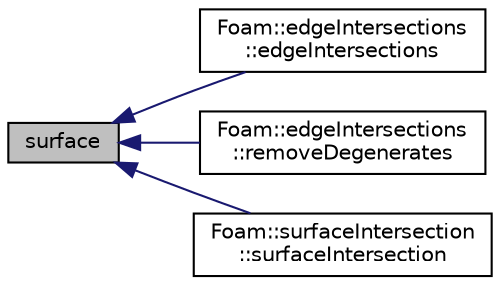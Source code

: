 digraph "surface"
{
  bgcolor="transparent";
  edge [fontname="Helvetica",fontsize="10",labelfontname="Helvetica",labelfontsize="10"];
  node [fontname="Helvetica",fontsize="10",shape=record];
  rankdir="LR";
  Node1 [label="surface",height=0.2,width=0.4,color="black", fillcolor="grey75", style="filled", fontcolor="black"];
  Node1 -> Node2 [dir="back",color="midnightblue",fontsize="10",style="solid",fontname="Helvetica"];
  Node2 [label="Foam::edgeIntersections\l::edgeIntersections",height=0.2,width=0.4,color="black",URL="$a00609.html#afa99c1043e2be47721e4e7012472c2bb",tooltip="Construct from surface and tolerance. "];
  Node1 -> Node3 [dir="back",color="midnightblue",fontsize="10",style="solid",fontname="Helvetica"];
  Node3 [label="Foam::edgeIntersections\l::removeDegenerates",height=0.2,width=0.4,color="black",URL="$a00609.html#ad0d81f63bedf7adf479d3512ac49ae21",tooltip="Resolve ties. Shuffles points so all edge - face intersections. "];
  Node1 -> Node4 [dir="back",color="midnightblue",fontsize="10",style="solid",fontname="Helvetica"];
  Node4 [label="Foam::surfaceIntersection\l::surfaceIntersection",height=0.2,width=0.4,color="black",URL="$a02472.html#a799b50167148bd08cc2271a5b90891ff",tooltip="Construct from two surfaces. Does all its own cutting. "];
}
